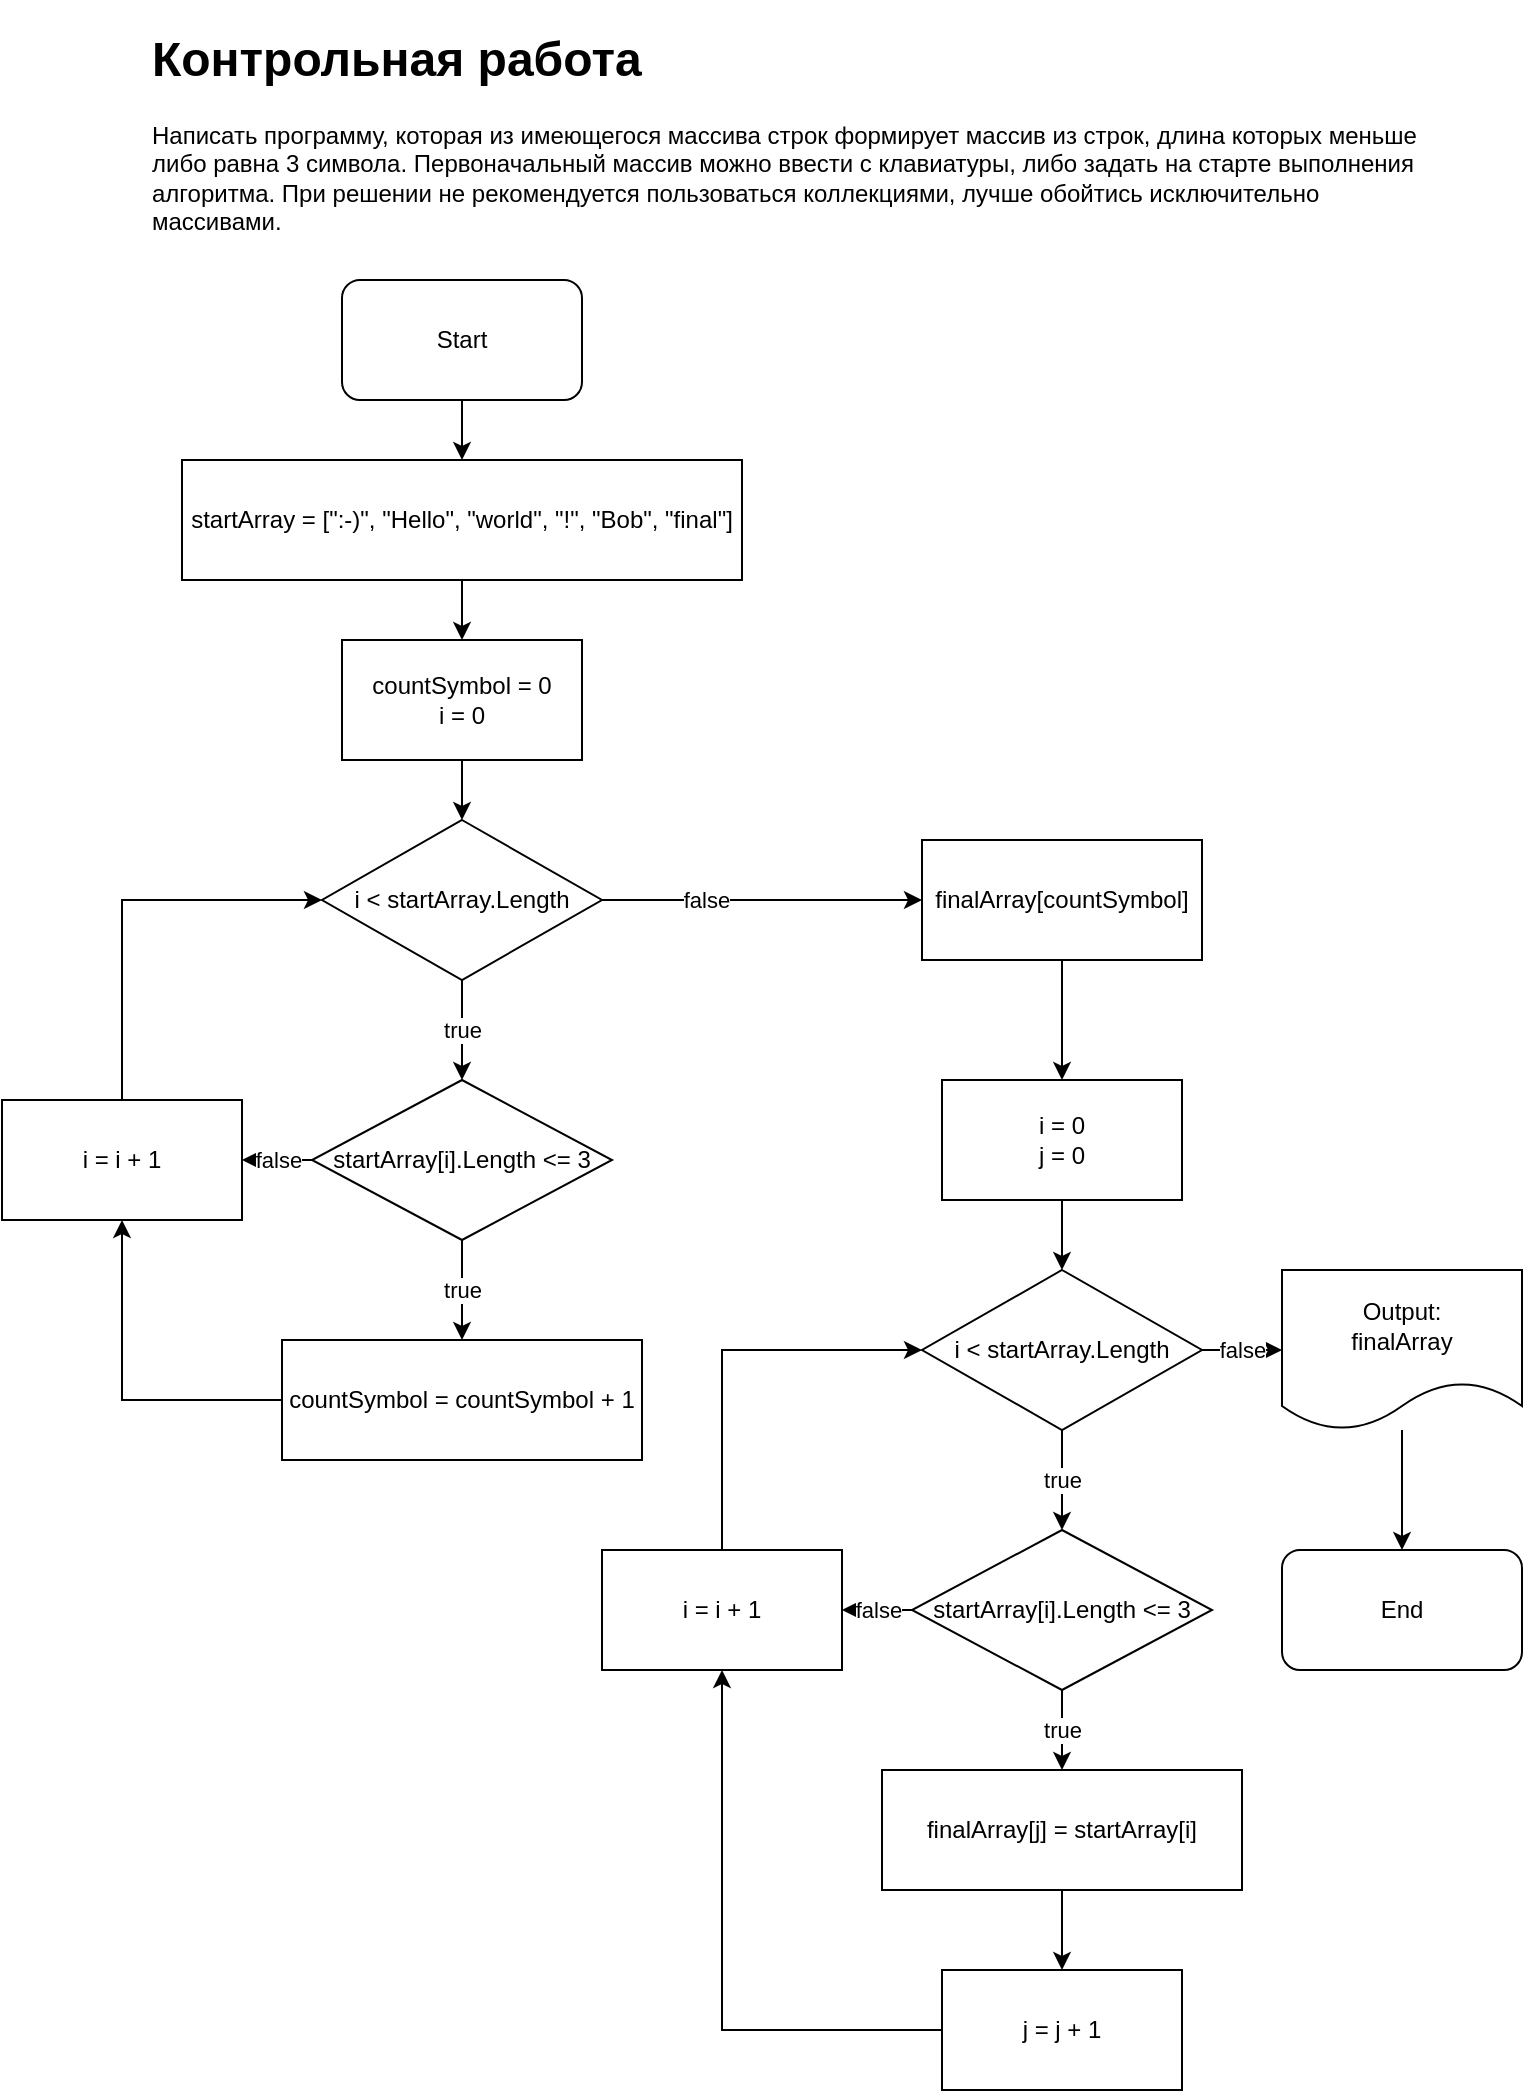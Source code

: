 <mxfile version="20.8.20" type="device"><diagram name="Страница 1" id="kTPXsiRmwvZOX4HG1XnT"><mxGraphModel dx="1434" dy="782" grid="1" gridSize="10" guides="1" tooltips="1" connect="1" arrows="1" fold="1" page="1" pageScale="1" pageWidth="827" pageHeight="1169" math="0" shadow="0"><root><mxCell id="0"/><mxCell id="1" parent="0"/><mxCell id="uFR2lf1Liyn56QamHmpR-1" value="&lt;h1&gt;Контрольная работа&lt;br&gt;&lt;/h1&gt;&lt;p&gt;Написать программу, которая из имеющегося массива строк формирует массив из строк, длина которых меньше либо равна 3 символа. Первоначальный массив можно ввести с клавиатуры, либо задать на старте выполнения алгоритма. При решении не рекомендуется пользоваться коллекциями, лучше обойтись исключительно массивами.&lt;br&gt;&lt;/p&gt;" style="text;html=1;strokeColor=none;fillColor=none;spacing=5;spacingTop=-20;whiteSpace=wrap;overflow=hidden;rounded=0;" vertex="1" parent="1"><mxGeometry x="100" y="50" width="650" height="120" as="geometry"/></mxCell><mxCell id="uFR2lf1Liyn56QamHmpR-6" value="" style="edgeStyle=orthogonalEdgeStyle;rounded=0;orthogonalLoop=1;jettySize=auto;html=1;" edge="1" parent="1" source="uFR2lf1Liyn56QamHmpR-2" target="uFR2lf1Liyn56QamHmpR-5"><mxGeometry relative="1" as="geometry"/></mxCell><mxCell id="uFR2lf1Liyn56QamHmpR-2" value="Start" style="rounded=1;whiteSpace=wrap;html=1;" vertex="1" parent="1"><mxGeometry x="200" y="180" width="120" height="60" as="geometry"/></mxCell><mxCell id="uFR2lf1Liyn56QamHmpR-3" value="End" style="rounded=1;whiteSpace=wrap;html=1;" vertex="1" parent="1"><mxGeometry x="670" y="815" width="120" height="60" as="geometry"/></mxCell><mxCell id="uFR2lf1Liyn56QamHmpR-39" value="" style="edgeStyle=orthogonalEdgeStyle;rounded=0;orthogonalLoop=1;jettySize=auto;html=1;" edge="1" parent="1" source="uFR2lf1Liyn56QamHmpR-4" target="uFR2lf1Liyn56QamHmpR-3"><mxGeometry relative="1" as="geometry"/></mxCell><mxCell id="uFR2lf1Liyn56QamHmpR-4" value="&lt;div&gt;Output:&lt;/div&gt;finalArray" style="shape=document;whiteSpace=wrap;html=1;boundedLbl=1;" vertex="1" parent="1"><mxGeometry x="670" y="675" width="120" height="80" as="geometry"/></mxCell><mxCell id="uFR2lf1Liyn56QamHmpR-12" value="" style="edgeStyle=orthogonalEdgeStyle;rounded=0;orthogonalLoop=1;jettySize=auto;html=1;" edge="1" parent="1" source="uFR2lf1Liyn56QamHmpR-5" target="uFR2lf1Liyn56QamHmpR-7"><mxGeometry relative="1" as="geometry"/></mxCell><mxCell id="uFR2lf1Liyn56QamHmpR-5" value="&lt;div&gt;startArray = [&quot;:-)&quot;, &quot;Hello&quot;, &quot;world&quot;, &quot;!&quot;, &quot;Bob&quot;, &quot;final&quot;]&lt;/div&gt;" style="rounded=0;whiteSpace=wrap;html=1;" vertex="1" parent="1"><mxGeometry x="120" y="270" width="280" height="60" as="geometry"/></mxCell><mxCell id="uFR2lf1Liyn56QamHmpR-13" value="" style="edgeStyle=orthogonalEdgeStyle;rounded=0;orthogonalLoop=1;jettySize=auto;html=1;" edge="1" parent="1" source="uFR2lf1Liyn56QamHmpR-7" target="uFR2lf1Liyn56QamHmpR-11"><mxGeometry relative="1" as="geometry"/></mxCell><mxCell id="uFR2lf1Liyn56QamHmpR-7" value="countSymbol = 0&lt;div&gt;i = 0&lt;/div&gt;" style="rounded=0;whiteSpace=wrap;html=1;" vertex="1" parent="1"><mxGeometry x="200" y="360" width="120" height="60" as="geometry"/></mxCell><mxCell id="uFR2lf1Liyn56QamHmpR-15" value="true" style="edgeStyle=orthogonalEdgeStyle;rounded=0;orthogonalLoop=1;jettySize=auto;html=1;" edge="1" parent="1" source="uFR2lf1Liyn56QamHmpR-8" target="uFR2lf1Liyn56QamHmpR-9"><mxGeometry relative="1" as="geometry"/></mxCell><mxCell id="uFR2lf1Liyn56QamHmpR-16" value="false" style="edgeStyle=orthogonalEdgeStyle;rounded=0;orthogonalLoop=1;jettySize=auto;html=1;" edge="1" parent="1" source="uFR2lf1Liyn56QamHmpR-8" target="uFR2lf1Liyn56QamHmpR-10"><mxGeometry relative="1" as="geometry"/></mxCell><mxCell id="uFR2lf1Liyn56QamHmpR-8" value="startArray[i].Length &amp;lt;= 3" style="rhombus;whiteSpace=wrap;html=1;" vertex="1" parent="1"><mxGeometry x="185" y="580" width="150" height="80" as="geometry"/></mxCell><mxCell id="uFR2lf1Liyn56QamHmpR-9" value="countSymbol = countSymbol + 1" style="rounded=0;whiteSpace=wrap;html=1;" vertex="1" parent="1"><mxGeometry x="170" y="710" width="180" height="60" as="geometry"/></mxCell><mxCell id="uFR2lf1Liyn56QamHmpR-10" value="i = i + 1" style="rounded=0;whiteSpace=wrap;html=1;" vertex="1" parent="1"><mxGeometry x="30" y="590" width="120" height="60" as="geometry"/></mxCell><mxCell id="uFR2lf1Liyn56QamHmpR-14" value="true" style="edgeStyle=orthogonalEdgeStyle;rounded=0;orthogonalLoop=1;jettySize=auto;html=1;" edge="1" parent="1" source="uFR2lf1Liyn56QamHmpR-11" target="uFR2lf1Liyn56QamHmpR-8"><mxGeometry relative="1" as="geometry"/></mxCell><mxCell id="uFR2lf1Liyn56QamHmpR-11" value="i &amp;lt; startArray.Length" style="rhombus;whiteSpace=wrap;html=1;" vertex="1" parent="1"><mxGeometry x="190" y="450" width="140" height="80" as="geometry"/></mxCell><mxCell id="uFR2lf1Liyn56QamHmpR-17" value="" style="endArrow=classic;html=1;rounded=0;exitX=0;exitY=0.5;exitDx=0;exitDy=0;entryX=0.5;entryY=1;entryDx=0;entryDy=0;" edge="1" parent="1" source="uFR2lf1Liyn56QamHmpR-9" target="uFR2lf1Liyn56QamHmpR-10"><mxGeometry width="50" height="50" relative="1" as="geometry"><mxPoint x="190" y="590" as="sourcePoint"/><mxPoint x="240" y="540" as="targetPoint"/><Array as="points"><mxPoint x="90" y="740"/></Array></mxGeometry></mxCell><mxCell id="uFR2lf1Liyn56QamHmpR-18" value="" style="endArrow=classic;html=1;rounded=0;exitX=0.5;exitY=0;exitDx=0;exitDy=0;entryX=0;entryY=0.5;entryDx=0;entryDy=0;" edge="1" parent="1" source="uFR2lf1Liyn56QamHmpR-10" target="uFR2lf1Liyn56QamHmpR-11"><mxGeometry width="50" height="50" relative="1" as="geometry"><mxPoint x="190" y="590" as="sourcePoint"/><mxPoint x="240" y="540" as="targetPoint"/><Array as="points"><mxPoint x="90" y="490"/></Array></mxGeometry></mxCell><mxCell id="uFR2lf1Liyn56QamHmpR-34" value="" style="edgeStyle=orthogonalEdgeStyle;rounded=0;orthogonalLoop=1;jettySize=auto;html=1;" edge="1" parent="1" source="uFR2lf1Liyn56QamHmpR-19" target="uFR2lf1Liyn56QamHmpR-33"><mxGeometry relative="1" as="geometry"/></mxCell><mxCell id="uFR2lf1Liyn56QamHmpR-19" value="finalArray[countSymbol]" style="rounded=0;whiteSpace=wrap;html=1;" vertex="1" parent="1"><mxGeometry x="490" y="460" width="140" height="60" as="geometry"/></mxCell><mxCell id="uFR2lf1Liyn56QamHmpR-20" value="" style="endArrow=classic;html=1;rounded=0;exitX=1;exitY=0.5;exitDx=0;exitDy=0;entryX=0;entryY=0.5;entryDx=0;entryDy=0;" edge="1" parent="1" source="uFR2lf1Liyn56QamHmpR-11" target="uFR2lf1Liyn56QamHmpR-19"><mxGeometry width="50" height="50" relative="1" as="geometry"><mxPoint x="260" y="590" as="sourcePoint"/><mxPoint x="310" y="540" as="targetPoint"/></mxGeometry></mxCell><mxCell id="uFR2lf1Liyn56QamHmpR-21" value="false" style="edgeLabel;html=1;align=center;verticalAlign=middle;resizable=0;points=[];" vertex="1" connectable="0" parent="uFR2lf1Liyn56QamHmpR-20"><mxGeometry x="-0.35" relative="1" as="geometry"><mxPoint as="offset"/></mxGeometry></mxCell><mxCell id="uFR2lf1Liyn56QamHmpR-22" value="true" style="edgeStyle=orthogonalEdgeStyle;rounded=0;orthogonalLoop=1;jettySize=auto;html=1;" edge="1" parent="1" source="uFR2lf1Liyn56QamHmpR-24" target="uFR2lf1Liyn56QamHmpR-25"><mxGeometry relative="1" as="geometry"/></mxCell><mxCell id="uFR2lf1Liyn56QamHmpR-23" value="false" style="edgeStyle=orthogonalEdgeStyle;rounded=0;orthogonalLoop=1;jettySize=auto;html=1;" edge="1" parent="1" source="uFR2lf1Liyn56QamHmpR-24" target="uFR2lf1Liyn56QamHmpR-26"><mxGeometry relative="1" as="geometry"/></mxCell><mxCell id="uFR2lf1Liyn56QamHmpR-24" value="startArray[i].Length &amp;lt;= 3" style="rhombus;whiteSpace=wrap;html=1;" vertex="1" parent="1"><mxGeometry x="485" y="805" width="150" height="80" as="geometry"/></mxCell><mxCell id="uFR2lf1Liyn56QamHmpR-37" value="" style="edgeStyle=orthogonalEdgeStyle;rounded=0;orthogonalLoop=1;jettySize=auto;html=1;" edge="1" parent="1" source="uFR2lf1Liyn56QamHmpR-25" target="uFR2lf1Liyn56QamHmpR-36"><mxGeometry relative="1" as="geometry"/></mxCell><mxCell id="uFR2lf1Liyn56QamHmpR-25" value="finalArray[j] = startArray[i]" style="rounded=0;whiteSpace=wrap;html=1;" vertex="1" parent="1"><mxGeometry x="470" y="925" width="180" height="60" as="geometry"/></mxCell><mxCell id="uFR2lf1Liyn56QamHmpR-26" value="i = i + 1" style="rounded=0;whiteSpace=wrap;html=1;" vertex="1" parent="1"><mxGeometry x="330" y="815" width="120" height="60" as="geometry"/></mxCell><mxCell id="uFR2lf1Liyn56QamHmpR-27" value="true" style="edgeStyle=orthogonalEdgeStyle;rounded=0;orthogonalLoop=1;jettySize=auto;html=1;" edge="1" parent="1" source="uFR2lf1Liyn56QamHmpR-28" target="uFR2lf1Liyn56QamHmpR-24"><mxGeometry relative="1" as="geometry"/></mxCell><mxCell id="uFR2lf1Liyn56QamHmpR-38" value="false" style="edgeStyle=orthogonalEdgeStyle;rounded=0;orthogonalLoop=1;jettySize=auto;html=1;" edge="1" parent="1" source="uFR2lf1Liyn56QamHmpR-28" target="uFR2lf1Liyn56QamHmpR-4"><mxGeometry relative="1" as="geometry"/></mxCell><mxCell id="uFR2lf1Liyn56QamHmpR-28" value="i &amp;lt; startArray.Length" style="rhombus;whiteSpace=wrap;html=1;" vertex="1" parent="1"><mxGeometry x="490" y="675" width="140" height="80" as="geometry"/></mxCell><mxCell id="uFR2lf1Liyn56QamHmpR-29" value="" style="endArrow=classic;html=1;rounded=0;exitX=0;exitY=0.5;exitDx=0;exitDy=0;entryX=0.5;entryY=1;entryDx=0;entryDy=0;" edge="1" parent="1" source="uFR2lf1Liyn56QamHmpR-36" target="uFR2lf1Liyn56QamHmpR-26"><mxGeometry width="50" height="50" relative="1" as="geometry"><mxPoint x="490" y="815" as="sourcePoint"/><mxPoint x="540" y="765" as="targetPoint"/><Array as="points"><mxPoint x="390" y="1055"/></Array></mxGeometry></mxCell><mxCell id="uFR2lf1Liyn56QamHmpR-30" value="" style="endArrow=classic;html=1;rounded=0;exitX=0.5;exitY=0;exitDx=0;exitDy=0;entryX=0;entryY=0.5;entryDx=0;entryDy=0;" edge="1" parent="1" source="uFR2lf1Liyn56QamHmpR-26" target="uFR2lf1Liyn56QamHmpR-28"><mxGeometry width="50" height="50" relative="1" as="geometry"><mxPoint x="490" y="815" as="sourcePoint"/><mxPoint x="540" y="765" as="targetPoint"/><Array as="points"><mxPoint x="390" y="715"/></Array></mxGeometry></mxCell><mxCell id="uFR2lf1Liyn56QamHmpR-35" value="" style="edgeStyle=orthogonalEdgeStyle;rounded=0;orthogonalLoop=1;jettySize=auto;html=1;" edge="1" parent="1" source="uFR2lf1Liyn56QamHmpR-33" target="uFR2lf1Liyn56QamHmpR-28"><mxGeometry relative="1" as="geometry"/></mxCell><mxCell id="uFR2lf1Liyn56QamHmpR-33" value="&lt;div&gt;i = 0&lt;/div&gt;j = 0" style="rounded=0;whiteSpace=wrap;html=1;" vertex="1" parent="1"><mxGeometry x="500" y="580" width="120" height="60" as="geometry"/></mxCell><mxCell id="uFR2lf1Liyn56QamHmpR-36" value="j = j + 1" style="rounded=0;whiteSpace=wrap;html=1;" vertex="1" parent="1"><mxGeometry x="500" y="1025" width="120" height="60" as="geometry"/></mxCell></root></mxGraphModel></diagram></mxfile>
